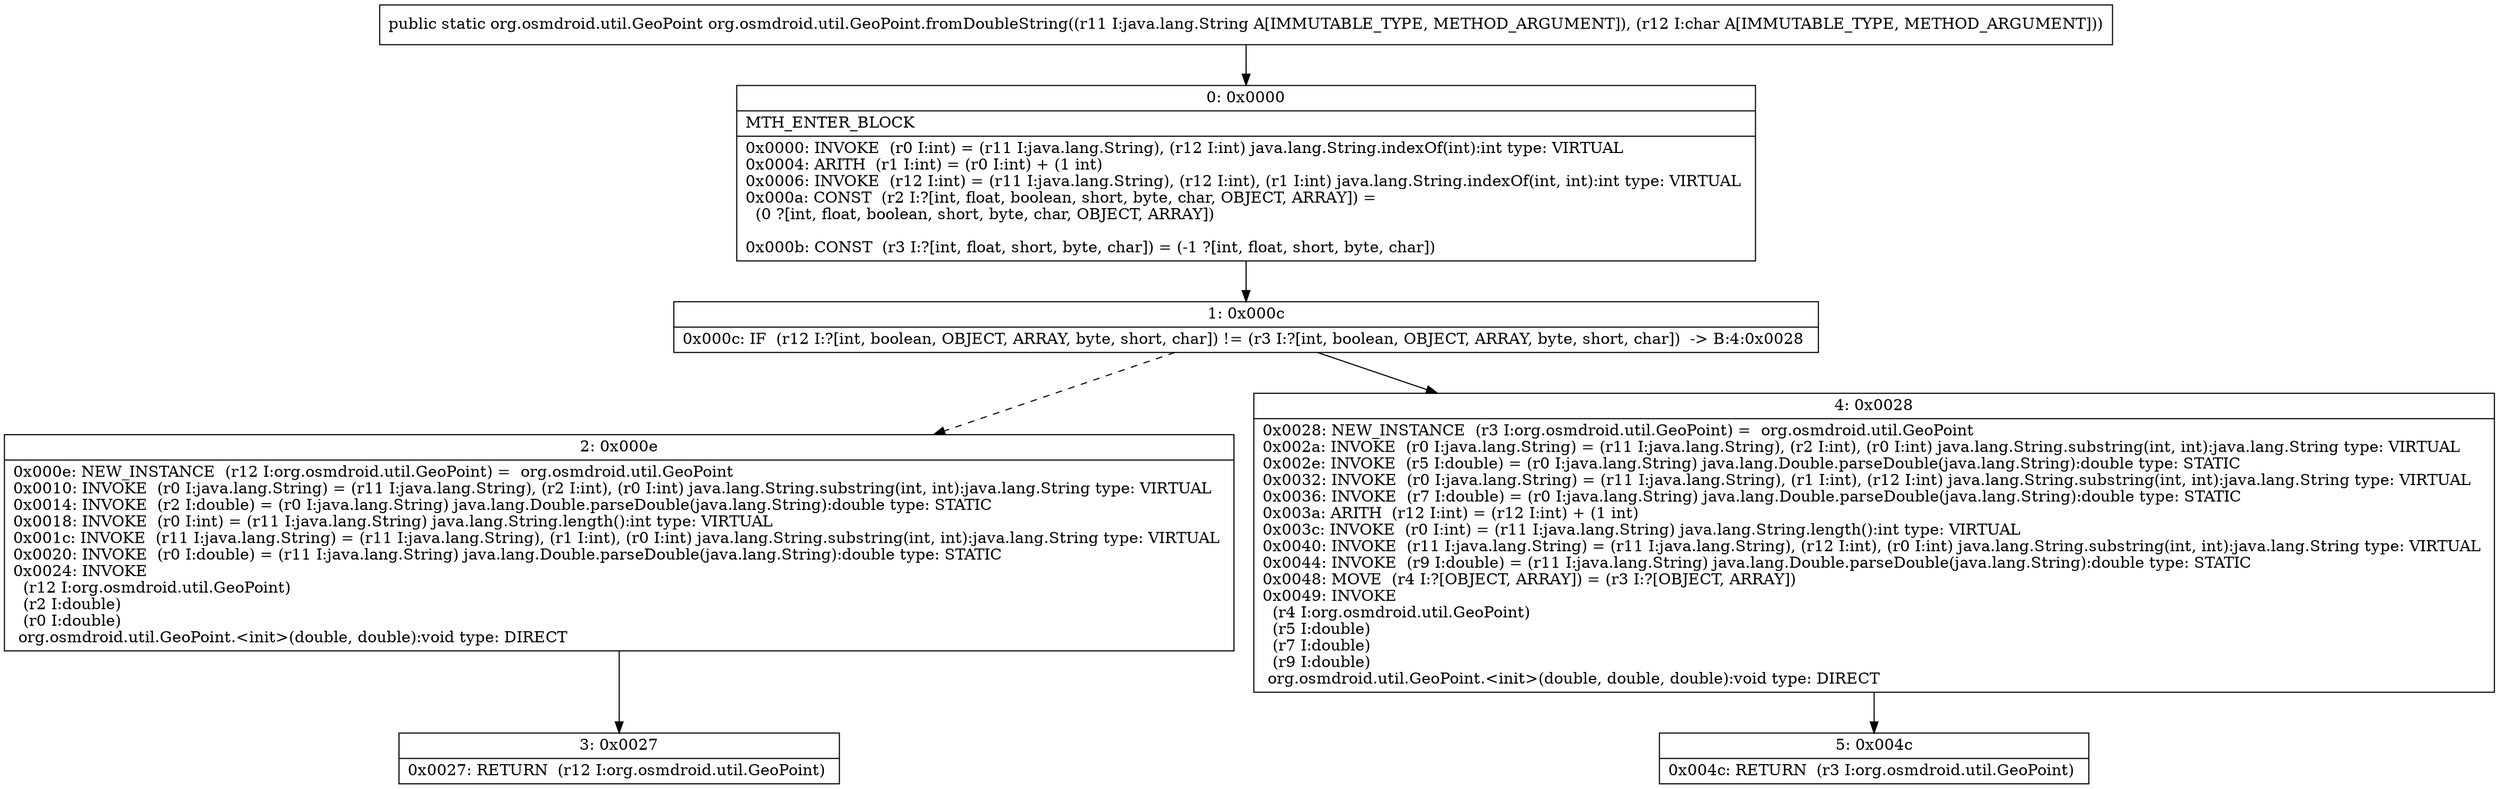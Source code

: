 digraph "CFG fororg.osmdroid.util.GeoPoint.fromDoubleString(Ljava\/lang\/String;C)Lorg\/osmdroid\/util\/GeoPoint;" {
Node_0 [shape=record,label="{0\:\ 0x0000|MTH_ENTER_BLOCK\l|0x0000: INVOKE  (r0 I:int) = (r11 I:java.lang.String), (r12 I:int) java.lang.String.indexOf(int):int type: VIRTUAL \l0x0004: ARITH  (r1 I:int) = (r0 I:int) + (1 int) \l0x0006: INVOKE  (r12 I:int) = (r11 I:java.lang.String), (r12 I:int), (r1 I:int) java.lang.String.indexOf(int, int):int type: VIRTUAL \l0x000a: CONST  (r2 I:?[int, float, boolean, short, byte, char, OBJECT, ARRAY]) = \l  (0 ?[int, float, boolean, short, byte, char, OBJECT, ARRAY])\l \l0x000b: CONST  (r3 I:?[int, float, short, byte, char]) = (\-1 ?[int, float, short, byte, char]) \l}"];
Node_1 [shape=record,label="{1\:\ 0x000c|0x000c: IF  (r12 I:?[int, boolean, OBJECT, ARRAY, byte, short, char]) != (r3 I:?[int, boolean, OBJECT, ARRAY, byte, short, char])  \-\> B:4:0x0028 \l}"];
Node_2 [shape=record,label="{2\:\ 0x000e|0x000e: NEW_INSTANCE  (r12 I:org.osmdroid.util.GeoPoint) =  org.osmdroid.util.GeoPoint \l0x0010: INVOKE  (r0 I:java.lang.String) = (r11 I:java.lang.String), (r2 I:int), (r0 I:int) java.lang.String.substring(int, int):java.lang.String type: VIRTUAL \l0x0014: INVOKE  (r2 I:double) = (r0 I:java.lang.String) java.lang.Double.parseDouble(java.lang.String):double type: STATIC \l0x0018: INVOKE  (r0 I:int) = (r11 I:java.lang.String) java.lang.String.length():int type: VIRTUAL \l0x001c: INVOKE  (r11 I:java.lang.String) = (r11 I:java.lang.String), (r1 I:int), (r0 I:int) java.lang.String.substring(int, int):java.lang.String type: VIRTUAL \l0x0020: INVOKE  (r0 I:double) = (r11 I:java.lang.String) java.lang.Double.parseDouble(java.lang.String):double type: STATIC \l0x0024: INVOKE  \l  (r12 I:org.osmdroid.util.GeoPoint)\l  (r2 I:double)\l  (r0 I:double)\l org.osmdroid.util.GeoPoint.\<init\>(double, double):void type: DIRECT \l}"];
Node_3 [shape=record,label="{3\:\ 0x0027|0x0027: RETURN  (r12 I:org.osmdroid.util.GeoPoint) \l}"];
Node_4 [shape=record,label="{4\:\ 0x0028|0x0028: NEW_INSTANCE  (r3 I:org.osmdroid.util.GeoPoint) =  org.osmdroid.util.GeoPoint \l0x002a: INVOKE  (r0 I:java.lang.String) = (r11 I:java.lang.String), (r2 I:int), (r0 I:int) java.lang.String.substring(int, int):java.lang.String type: VIRTUAL \l0x002e: INVOKE  (r5 I:double) = (r0 I:java.lang.String) java.lang.Double.parseDouble(java.lang.String):double type: STATIC \l0x0032: INVOKE  (r0 I:java.lang.String) = (r11 I:java.lang.String), (r1 I:int), (r12 I:int) java.lang.String.substring(int, int):java.lang.String type: VIRTUAL \l0x0036: INVOKE  (r7 I:double) = (r0 I:java.lang.String) java.lang.Double.parseDouble(java.lang.String):double type: STATIC \l0x003a: ARITH  (r12 I:int) = (r12 I:int) + (1 int) \l0x003c: INVOKE  (r0 I:int) = (r11 I:java.lang.String) java.lang.String.length():int type: VIRTUAL \l0x0040: INVOKE  (r11 I:java.lang.String) = (r11 I:java.lang.String), (r12 I:int), (r0 I:int) java.lang.String.substring(int, int):java.lang.String type: VIRTUAL \l0x0044: INVOKE  (r9 I:double) = (r11 I:java.lang.String) java.lang.Double.parseDouble(java.lang.String):double type: STATIC \l0x0048: MOVE  (r4 I:?[OBJECT, ARRAY]) = (r3 I:?[OBJECT, ARRAY]) \l0x0049: INVOKE  \l  (r4 I:org.osmdroid.util.GeoPoint)\l  (r5 I:double)\l  (r7 I:double)\l  (r9 I:double)\l org.osmdroid.util.GeoPoint.\<init\>(double, double, double):void type: DIRECT \l}"];
Node_5 [shape=record,label="{5\:\ 0x004c|0x004c: RETURN  (r3 I:org.osmdroid.util.GeoPoint) \l}"];
MethodNode[shape=record,label="{public static org.osmdroid.util.GeoPoint org.osmdroid.util.GeoPoint.fromDoubleString((r11 I:java.lang.String A[IMMUTABLE_TYPE, METHOD_ARGUMENT]), (r12 I:char A[IMMUTABLE_TYPE, METHOD_ARGUMENT])) }"];
MethodNode -> Node_0;
Node_0 -> Node_1;
Node_1 -> Node_2[style=dashed];
Node_1 -> Node_4;
Node_2 -> Node_3;
Node_4 -> Node_5;
}

